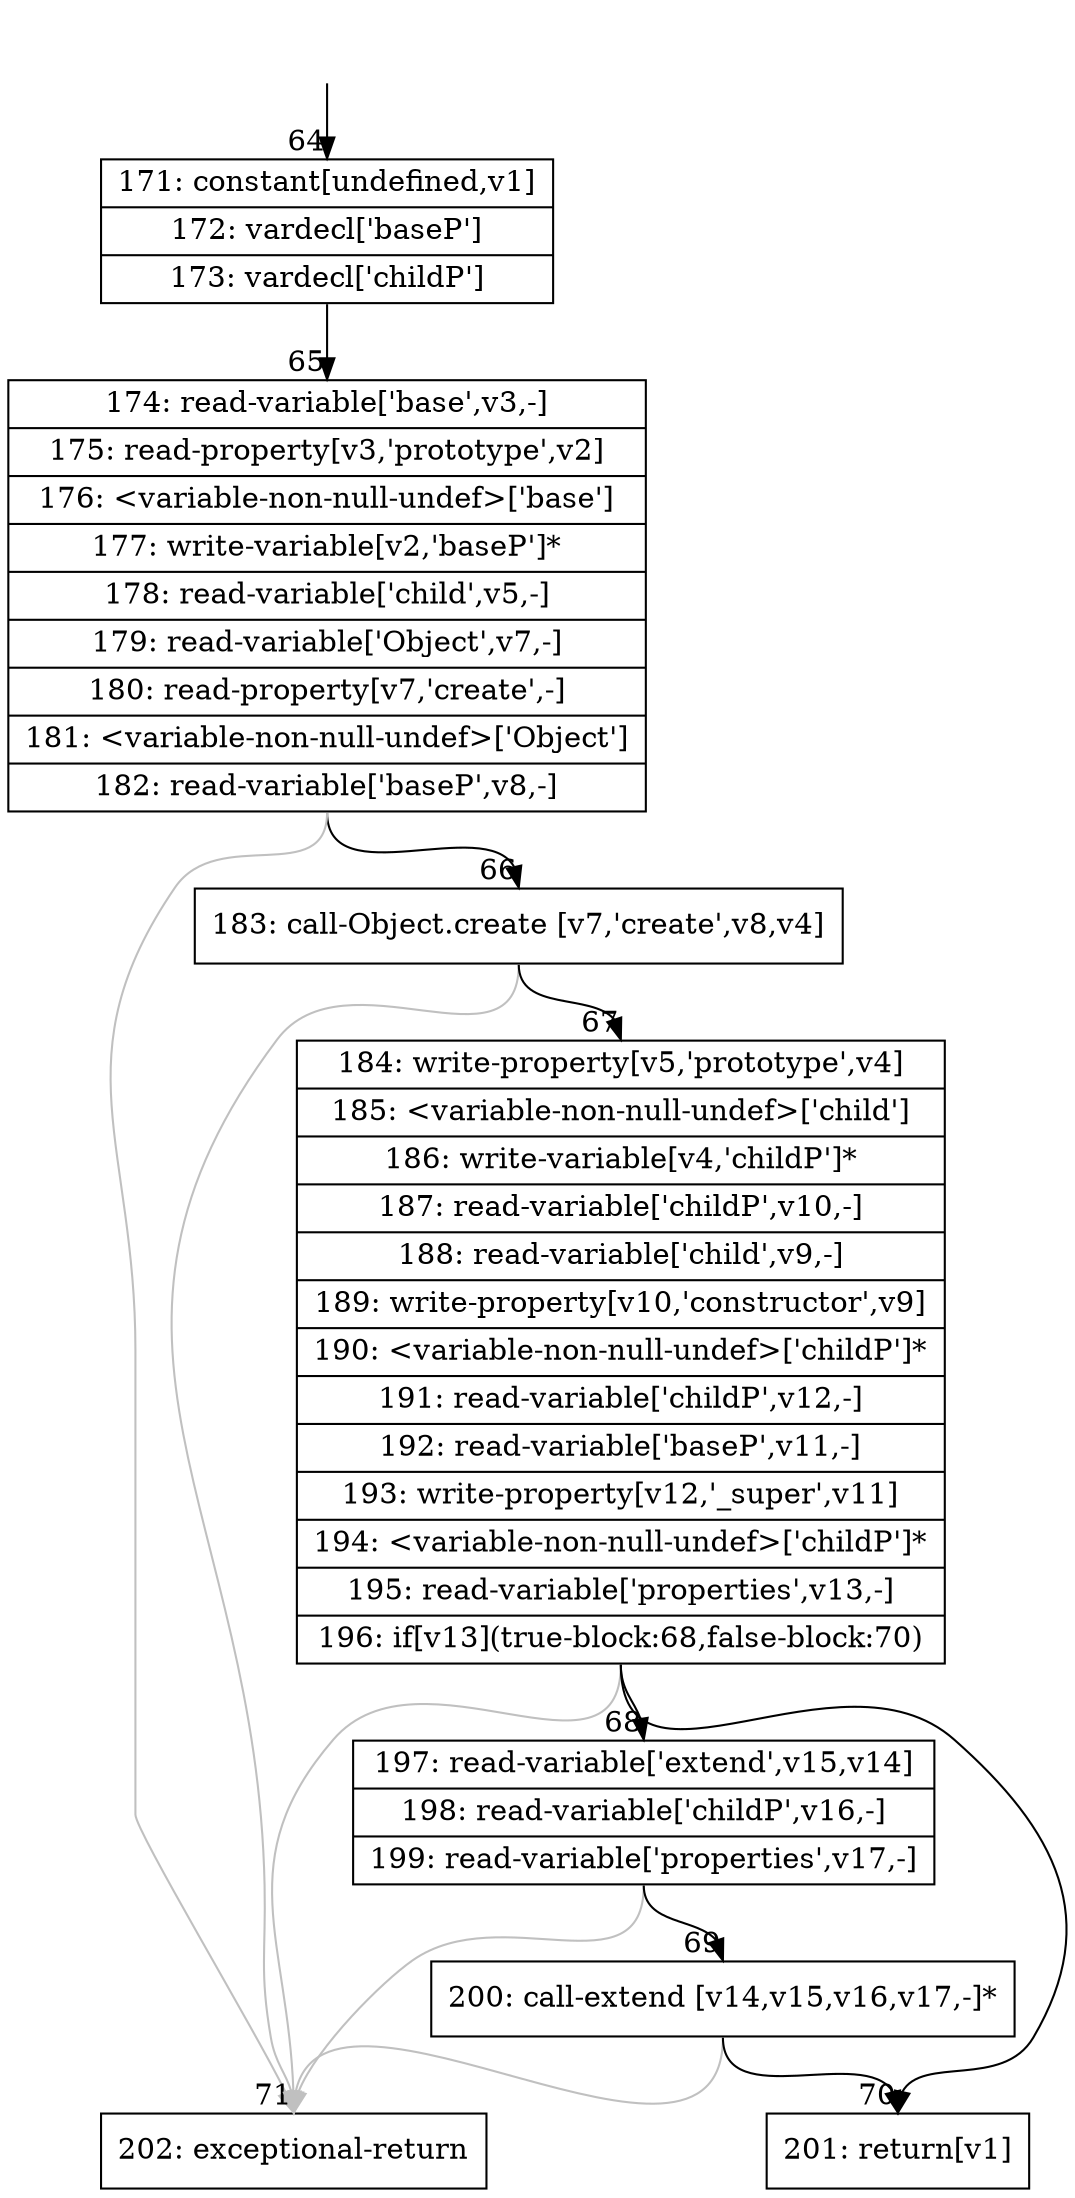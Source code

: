 digraph {
rankdir="TD"
BB_entry7[shape=none,label=""];
BB_entry7 -> BB64 [tailport=s, headport=n, headlabel="    64"]
BB64 [shape=record label="{171: constant[undefined,v1]|172: vardecl['baseP']|173: vardecl['childP']}" ] 
BB64 -> BB65 [tailport=s, headport=n, headlabel="      65"]
BB65 [shape=record label="{174: read-variable['base',v3,-]|175: read-property[v3,'prototype',v2]|176: \<variable-non-null-undef\>['base']|177: write-variable[v2,'baseP']*|178: read-variable['child',v5,-]|179: read-variable['Object',v7,-]|180: read-property[v7,'create',-]|181: \<variable-non-null-undef\>['Object']|182: read-variable['baseP',v8,-]}" ] 
BB65 -> BB66 [tailport=s, headport=n, headlabel="      66"]
BB65 -> BB71 [tailport=s, headport=n, color=gray, headlabel="      71"]
BB66 [shape=record label="{183: call-Object.create [v7,'create',v8,v4]}" ] 
BB66 -> BB67 [tailport=s, headport=n, headlabel="      67"]
BB66 -> BB71 [tailport=s, headport=n, color=gray]
BB67 [shape=record label="{184: write-property[v5,'prototype',v4]|185: \<variable-non-null-undef\>['child']|186: write-variable[v4,'childP']*|187: read-variable['childP',v10,-]|188: read-variable['child',v9,-]|189: write-property[v10,'constructor',v9]|190: \<variable-non-null-undef\>['childP']*|191: read-variable['childP',v12,-]|192: read-variable['baseP',v11,-]|193: write-property[v12,'_super',v11]|194: \<variable-non-null-undef\>['childP']*|195: read-variable['properties',v13,-]|196: if[v13](true-block:68,false-block:70)}" ] 
BB67 -> BB68 [tailport=s, headport=n, headlabel="      68"]
BB67 -> BB70 [tailport=s, headport=n, headlabel="      70"]
BB67 -> BB71 [tailport=s, headport=n, color=gray]
BB68 [shape=record label="{197: read-variable['extend',v15,v14]|198: read-variable['childP',v16,-]|199: read-variable['properties',v17,-]}" ] 
BB68 -> BB69 [tailport=s, headport=n, headlabel="      69"]
BB68 -> BB71 [tailport=s, headport=n, color=gray]
BB69 [shape=record label="{200: call-extend [v14,v15,v16,v17,-]*}" ] 
BB69 -> BB70 [tailport=s, headport=n]
BB69 -> BB71 [tailport=s, headport=n, color=gray]
BB70 [shape=record label="{201: return[v1]}" ] 
BB71 [shape=record label="{202: exceptional-return}" ] 
//#$~ 120
}
